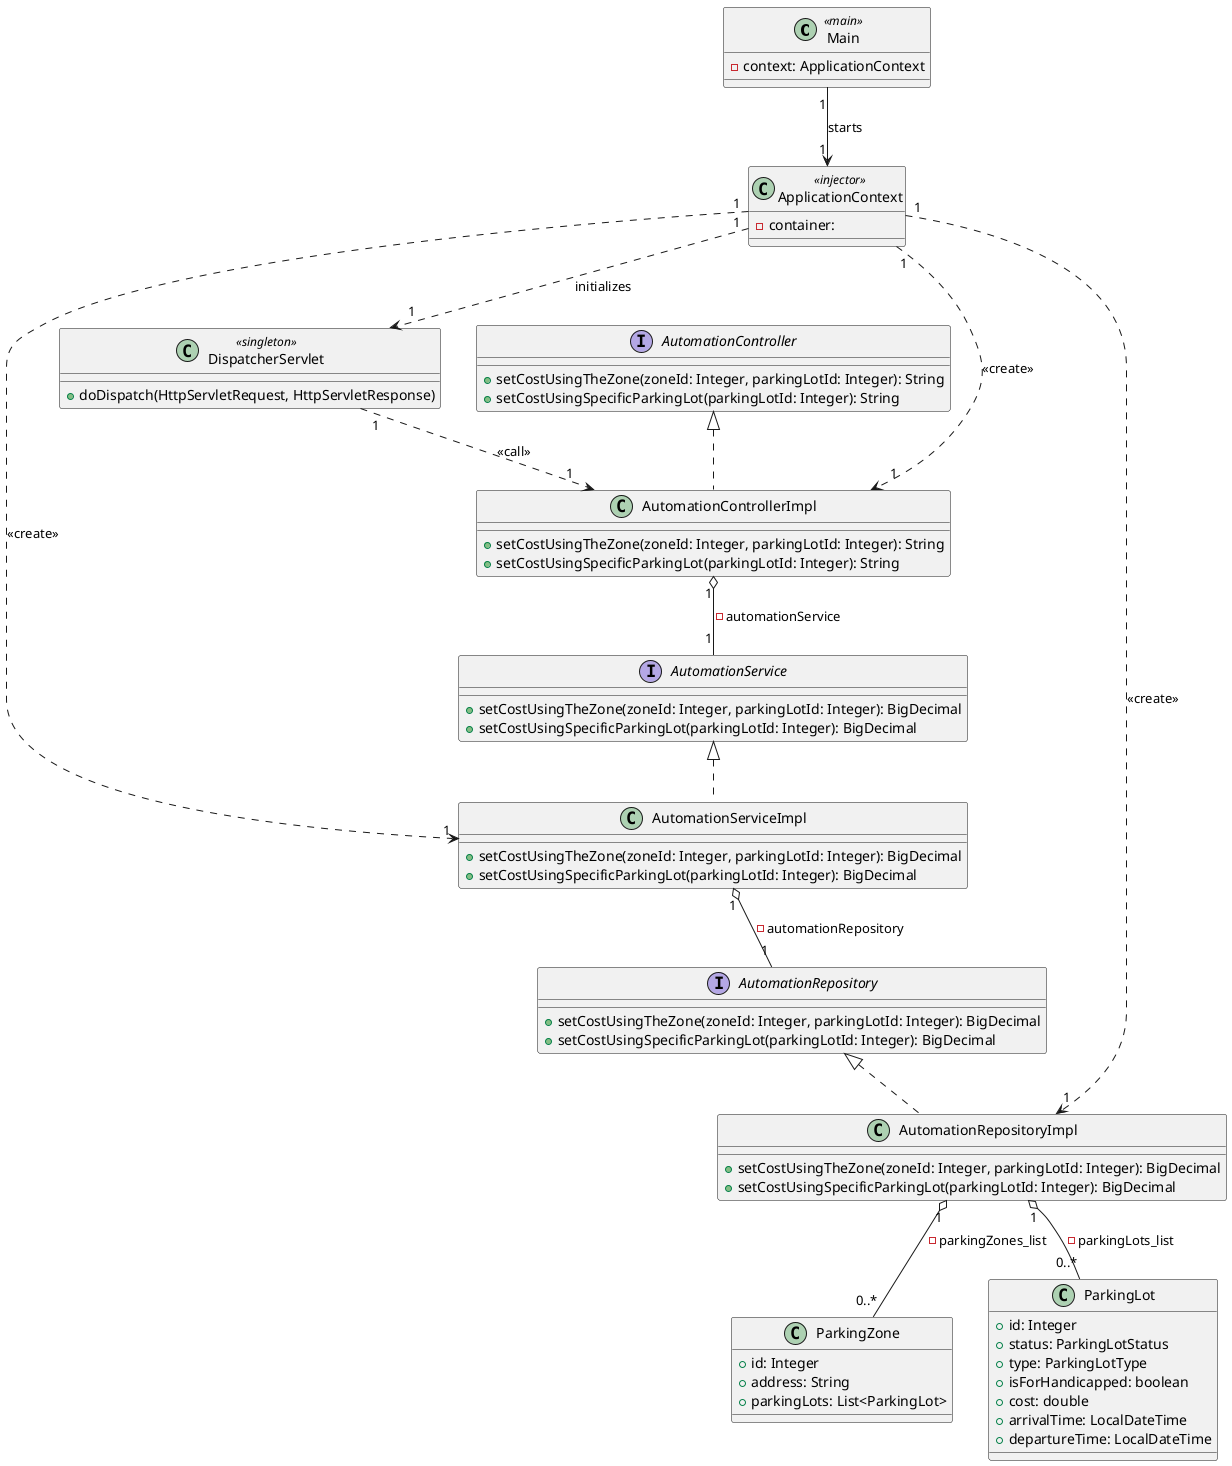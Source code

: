 @startuml

class Main<<main>> {
    - context: ApplicationContext
}

Main "1"-->"1" ApplicationContext : starts
ApplicationContext "1"..>"1" DispatcherServlet : initializes

class ApplicationContext<<injector>>{
    - container:
}

class DispatcherServlet<<singleton>> {
    +doDispatch(HttpServletRequest, HttpServletResponse)
}

interface AutomationController{
  + setCostUsingTheZone(zoneId: Integer, parkingLotId: Integer): String
  + setCostUsingSpecificParkingLot(parkingLotId: Integer): String
}

class AutomationControllerImpl{
  + setCostUsingTheZone(zoneId: Integer, parkingLotId: Integer): String
  + setCostUsingSpecificParkingLot(parkingLotId: Integer): String
}

interface AutomationService{
  + setCostUsingTheZone(zoneId: Integer, parkingLotId: Integer): BigDecimal
  + setCostUsingSpecificParkingLot(parkingLotId: Integer): BigDecimal
}

class AutomationServiceImpl{
  + setCostUsingTheZone(zoneId: Integer, parkingLotId: Integer): BigDecimal
  + setCostUsingSpecificParkingLot(parkingLotId: Integer): BigDecimal
}

interface AutomationRepository{
  + setCostUsingTheZone(zoneId: Integer, parkingLotId: Integer): BigDecimal
  + setCostUsingSpecificParkingLot(parkingLotId: Integer): BigDecimal
}

class AutomationRepositoryImpl{
  + setCostUsingTheZone(zoneId: Integer, parkingLotId: Integer): BigDecimal
  + setCostUsingSpecificParkingLot(parkingLotId: Integer): BigDecimal
}

class ParkingZone {
  + id: Integer
  + address: String
  + parkingLots: List<ParkingLot>
}

class ParkingLot {
  + id: Integer
  + status: ParkingLotStatus
  + type: ParkingLotType
  + isForHandicapped: boolean
  + cost: double
  + arrivalTime: LocalDateTime
  + departureTime: LocalDateTime
}

ApplicationContext "1" ..> "1" AutomationControllerImpl: <<create>>
ApplicationContext "1" ..> "1" AutomationRepositoryImpl: <<create>>
ApplicationContext "1" ..> "1" AutomationServiceImpl: <<create>>
DispatcherServlet "1" ..> "1" AutomationControllerImpl: <<call>>

AutomationControllerImpl "1" o-- "1" AutomationService: - automationService
AutomationServiceImpl "1" o-- "1" AutomationRepository: - automationRepository

AutomationRepository <|.. AutomationRepositoryImpl
AutomationService <|.. AutomationServiceImpl
AutomationController <|.. AutomationControllerImpl

AutomationRepositoryImpl "1" o-- "0..*" ParkingLot: - parkingLots_list
AutomationRepositoryImpl "1" o-- "0..*" ParkingZone: - parkingZones_list
@enduml